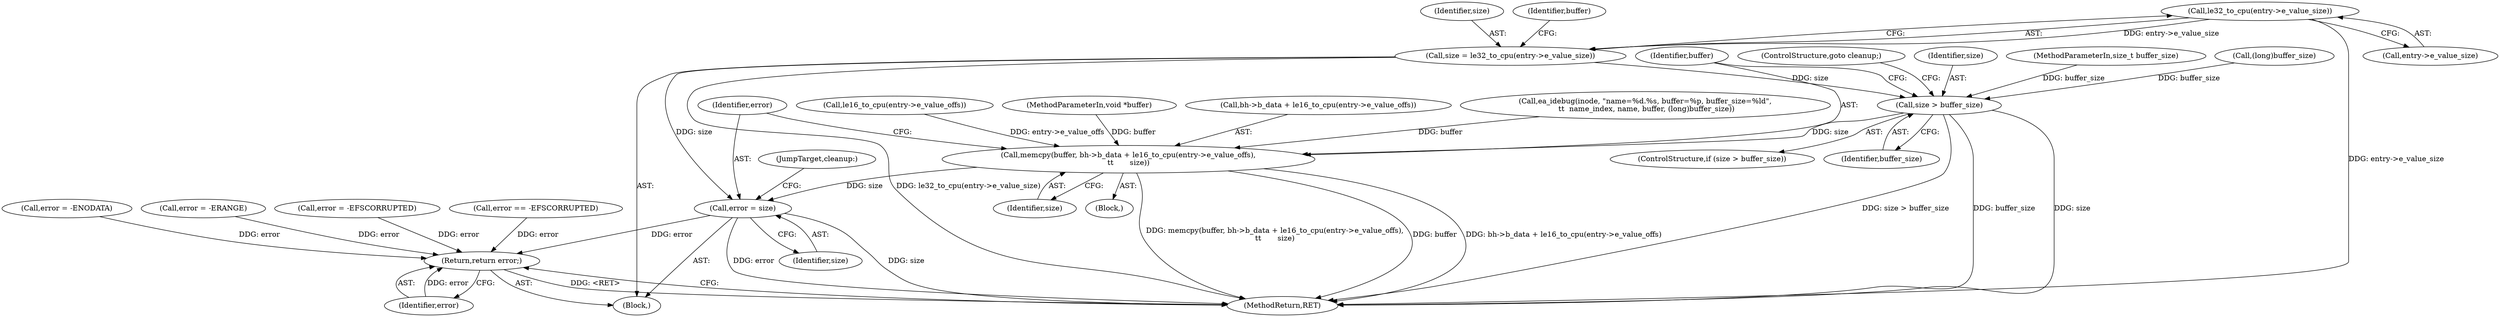 digraph "0_linux_82939d7999dfc1f1998c4b1c12e2f19edbdff272_1@pointer" {
"1000222" [label="(Call,le32_to_cpu(entry->e_value_size))"];
"1000220" [label="(Call,size = le32_to_cpu(entry->e_value_size))"];
"1000234" [label="(Call,size > buffer_size)"];
"1000238" [label="(Call,memcpy(buffer, bh->b_data + le16_to_cpu(entry->e_value_offs),\n\t\t       size))"];
"1000249" [label="(Call,error = size)"];
"1000255" [label="(Return,return error;)"];
"1000238" [label="(Call,memcpy(buffer, bh->b_data + le16_to_cpu(entry->e_value_offs),\n\t\t       size))"];
"1000240" [label="(Call,bh->b_data + le16_to_cpu(entry->e_value_offs))"];
"1000239" [label="(Identifier,buffer)"];
"1000125" [label="(Call,(long)buffer_size)"];
"1000233" [label="(ControlStructure,if (size > buffer_size))"];
"1000119" [label="(Call,ea_idebug(inode, \"name=%d.%s, buffer=%p, buffer_size=%ld\",\n \t\t  name_index, name, buffer, (long)buffer_size))"];
"1000248" [label="(Identifier,size)"];
"1000244" [label="(Call,le16_to_cpu(entry->e_value_offs))"];
"1000237" [label="(ControlStructure,goto cleanup;)"];
"1000104" [label="(MethodParameterIn,void *buffer)"];
"1000222" [label="(Call,le32_to_cpu(entry->e_value_size))"];
"1000212" [label="(Call,error == -EFSCORRUPTED)"];
"1000234" [label="(Call,size > buffer_size)"];
"1000128" [label="(Call,error = -ENODATA)"];
"1000256" [label="(Identifier,error)"];
"1000257" [label="(MethodReturn,RET)"];
"1000251" [label="(Identifier,size)"];
"1000228" [label="(Block,)"];
"1000223" [label="(Call,entry->e_value_size)"];
"1000236" [label="(Identifier,buffer_size)"];
"1000235" [label="(Identifier,size)"];
"1000106" [label="(Block,)"];
"1000220" [label="(Call,size = le32_to_cpu(entry->e_value_size))"];
"1000105" [label="(MethodParameterIn,size_t buffer_size)"];
"1000221" [label="(Identifier,size)"];
"1000227" [label="(Identifier,buffer)"];
"1000250" [label="(Identifier,error)"];
"1000229" [label="(Call,error = -ERANGE)"];
"1000255" [label="(Return,return error;)"];
"1000188" [label="(Call,error = -EFSCORRUPTED)"];
"1000252" [label="(JumpTarget,cleanup:)"];
"1000249" [label="(Call,error = size)"];
"1000222" -> "1000220"  [label="AST: "];
"1000222" -> "1000223"  [label="CFG: "];
"1000223" -> "1000222"  [label="AST: "];
"1000220" -> "1000222"  [label="CFG: "];
"1000222" -> "1000257"  [label="DDG: entry->e_value_size"];
"1000222" -> "1000220"  [label="DDG: entry->e_value_size"];
"1000220" -> "1000106"  [label="AST: "];
"1000221" -> "1000220"  [label="AST: "];
"1000227" -> "1000220"  [label="CFG: "];
"1000220" -> "1000257"  [label="DDG: le32_to_cpu(entry->e_value_size)"];
"1000220" -> "1000234"  [label="DDG: size"];
"1000220" -> "1000249"  [label="DDG: size"];
"1000234" -> "1000233"  [label="AST: "];
"1000234" -> "1000236"  [label="CFG: "];
"1000235" -> "1000234"  [label="AST: "];
"1000236" -> "1000234"  [label="AST: "];
"1000237" -> "1000234"  [label="CFG: "];
"1000239" -> "1000234"  [label="CFG: "];
"1000234" -> "1000257"  [label="DDG: buffer_size"];
"1000234" -> "1000257"  [label="DDG: size"];
"1000234" -> "1000257"  [label="DDG: size > buffer_size"];
"1000125" -> "1000234"  [label="DDG: buffer_size"];
"1000105" -> "1000234"  [label="DDG: buffer_size"];
"1000234" -> "1000238"  [label="DDG: size"];
"1000238" -> "1000228"  [label="AST: "];
"1000238" -> "1000248"  [label="CFG: "];
"1000239" -> "1000238"  [label="AST: "];
"1000240" -> "1000238"  [label="AST: "];
"1000248" -> "1000238"  [label="AST: "];
"1000250" -> "1000238"  [label="CFG: "];
"1000238" -> "1000257"  [label="DDG: buffer"];
"1000238" -> "1000257"  [label="DDG: bh->b_data + le16_to_cpu(entry->e_value_offs)"];
"1000238" -> "1000257"  [label="DDG: memcpy(buffer, bh->b_data + le16_to_cpu(entry->e_value_offs),\n\t\t       size)"];
"1000119" -> "1000238"  [label="DDG: buffer"];
"1000104" -> "1000238"  [label="DDG: buffer"];
"1000244" -> "1000238"  [label="DDG: entry->e_value_offs"];
"1000238" -> "1000249"  [label="DDG: size"];
"1000249" -> "1000106"  [label="AST: "];
"1000249" -> "1000251"  [label="CFG: "];
"1000250" -> "1000249"  [label="AST: "];
"1000251" -> "1000249"  [label="AST: "];
"1000252" -> "1000249"  [label="CFG: "];
"1000249" -> "1000257"  [label="DDG: size"];
"1000249" -> "1000257"  [label="DDG: error"];
"1000249" -> "1000255"  [label="DDG: error"];
"1000255" -> "1000106"  [label="AST: "];
"1000255" -> "1000256"  [label="CFG: "];
"1000256" -> "1000255"  [label="AST: "];
"1000257" -> "1000255"  [label="CFG: "];
"1000255" -> "1000257"  [label="DDG: <RET>"];
"1000256" -> "1000255"  [label="DDG: error"];
"1000188" -> "1000255"  [label="DDG: error"];
"1000128" -> "1000255"  [label="DDG: error"];
"1000212" -> "1000255"  [label="DDG: error"];
"1000229" -> "1000255"  [label="DDG: error"];
}
